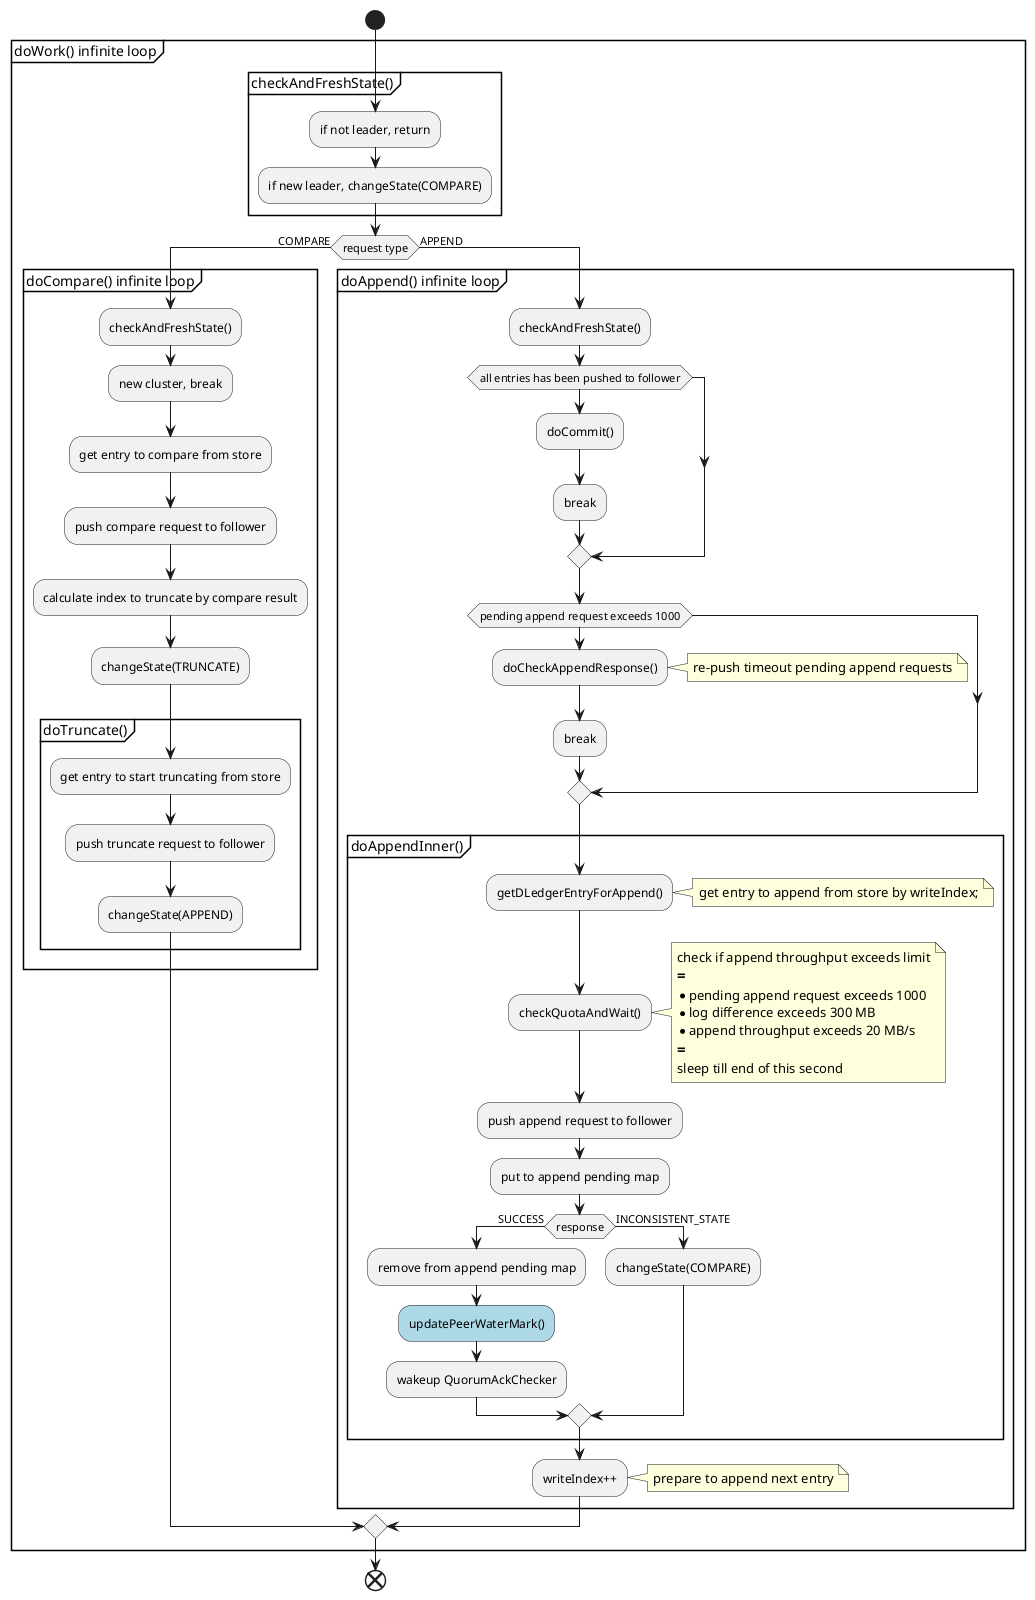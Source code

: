 @startuml
|EntryDispatcher|
start
' 主节点向从节点发送推送请求的类型，在PushEntryRequest.Type中定义，
' 可选值如下:
'
' 1. COMPARE：如果Leader节点发生变化，新的Leader节点需要与
'    它的从节点日志条目进行比较，以便截断从节点多余的数据。
' 2. TRUNCATE：如果Leader节点通过索引完成日志对比后，发现从
'    节点存在多余的数据（未提交的数据），则Leader节点将发送
'    TRUNCATE给它的从节点，删除多余的数据，实现主从节点数据一
'    致性。
' 3. APPEND：将日志条目追加到从节点。
' 4. COMMIT：通常Leader节点会将提交的索引附加到append请求，如果
'    append请求很少且分散，Leader节点将发送一个单独的请求来
'    通知从节点提交索引。
partition "doWork() infinite loop" {
    partition checkAndFreshState() {
        :if not leader, return;
        :if new leader, changeState(COMPARE);
    }
    if (request type) then (COMPARE)
        partition "doCompare() infinite loop" {
            :checkAndFreshState();
            :new cluster, break;
            :get entry to compare from store;
            :push compare request to follower;
            :calculate index to truncate by compare result;
            :changeState(TRUNCATE);
            partition doTruncate() {
                :get entry to start truncating from store;
                :push truncate request to follower;
                :changeState(APPEND);
            }
        }
    else (APPEND)
        partition "doAppend() infinite loop" {
            :checkAndFreshState();
            if (all entries has been pushed to follower) then
                :doCommit();
                :break;
            endif
            if (pending append request exceeds 1000) then
                :doCheckAppendResponse();
                note right: re-push timeout pending append requests
                :break;
            endif
            partition doAppendInner() {
                :getDLedgerEntryForAppend();
                note right: get entry to append from store by writeIndex;
                :checkQuotaAndWait();
                note right
                check if append throughput exceeds limit
                ===
                * pending append request exceeds 1000
                * log difference exceeds 300 MB
                * append throughput exceeds 20 MB/s
                ===
                sleep till end of this second
                endnote
                :push append request to follower;
                :put to append pending map;
                if (response) then (SUCCESS)
                    :remove from append pending map;
                    #LightBlue:updatePeerWaterMark();
                    :wakeup QuorumAckChecker;
                else (INCONSISTENT_STATE)
                    :changeState(COMPARE);
                endif
            }
            :writeIndex++;
            note right: prepare to append next entry
        }
    endif
}
end
@enduml
